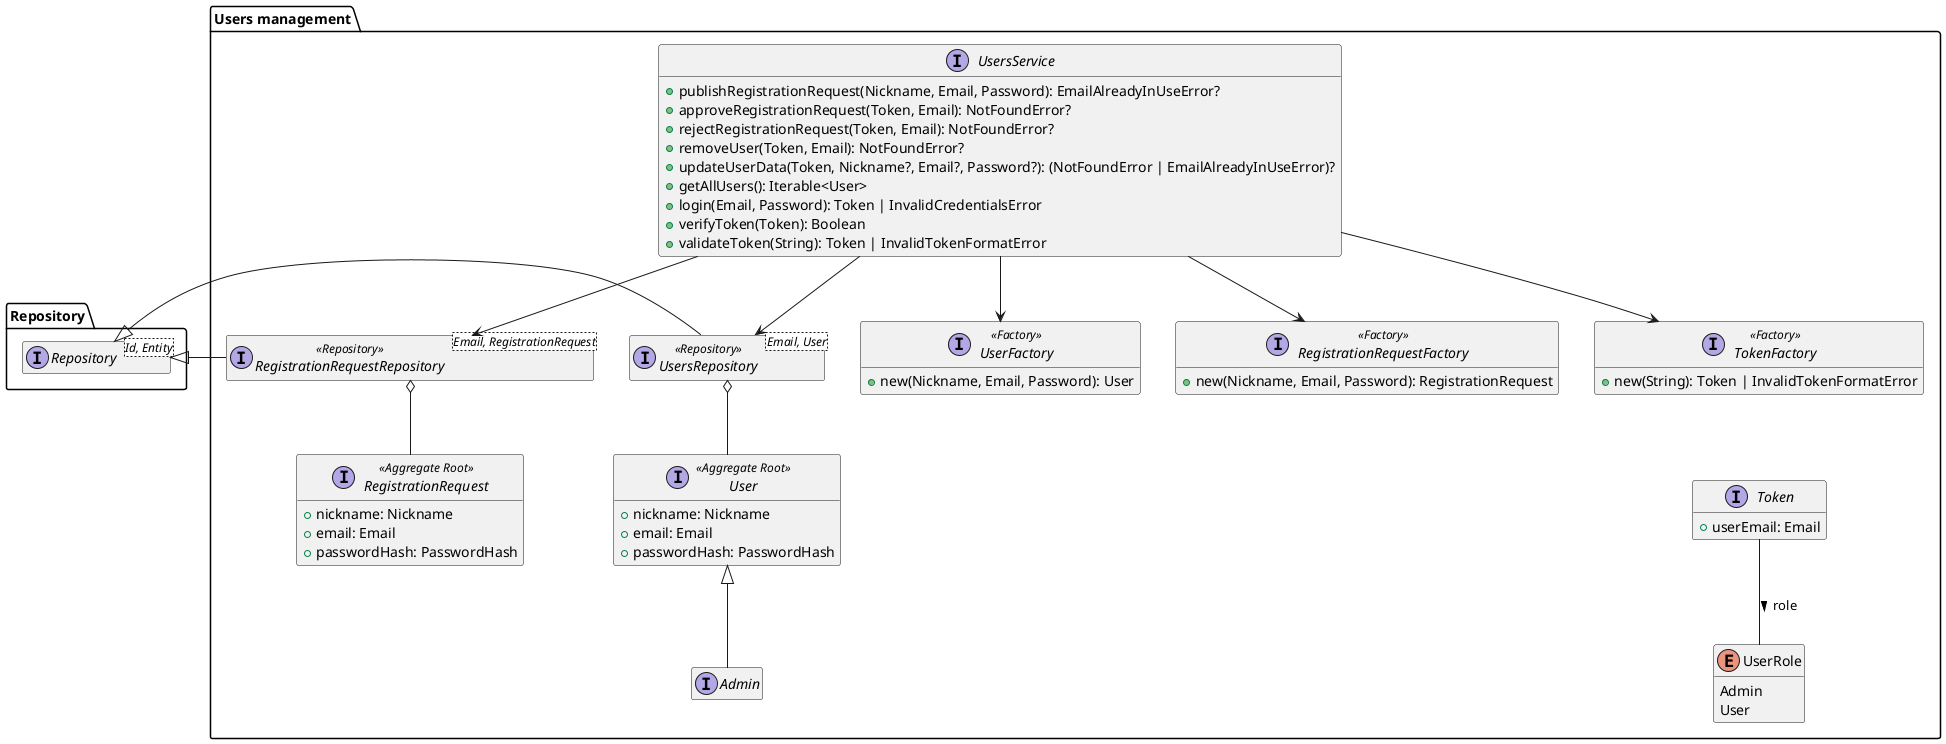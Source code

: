 @startuml users-management-domain-model

hide empty members
package Repository{
    interface Repository<Id, Entity>
}

package "Users management" as Users {
    interface User <<Aggregate Root>> {
        + nickname: Nickname
        + email: Email
        + passwordHash: PasswordHash
    }
    interface Admin extends User

    interface RegistrationRequest <<Aggregate Root>> {
        + nickname: Nickname
        + email: Email
        + passwordHash: PasswordHash
    }

    interface Token {
        + userEmail: Email
    }
    enum UserRole {
        Admin
        User
    }
    Token -- UserRole : "role >"

    interface UsersService {
        + publishRegistrationRequest(Nickname, Email, Password): EmailAlreadyInUseError?
        + approveRegistrationRequest(Token, Email): NotFoundError?
        + rejectRegistrationRequest(Token, Email): NotFoundError?
        + removeUser(Token, Email): NotFoundError?
        + updateUserData(Token, Nickname?, Email?, Password?): (NotFoundError | EmailAlreadyInUseError)?
        + getAllUsers(): Iterable<User>
        + login(Email, Password): Token | InvalidCredentialsError
        + verifyToken(Token): Boolean
        + validateToken(String): Token | InvalidTokenFormatError
    }


    interface RegistrationRequestRepository<Email, RegistrationRequest> <<Repository>>
    RegistrationRequestRepository -l-|> Repository.Repository
    RegistrationRequestRepository o-- RegistrationRequest
    interface UsersRepository<Email, User> <<Repository>>
    UsersRepository -l-|> Repository.Repository
    UsersRepository o-- User
    
    UsersService --> UsersRepository
    UsersService --> RegistrationRequestRepository


    interface UserFactory <<Factory>> {
        + new(Nickname, Email, Password): User
    }
    interface RegistrationRequestFactory <<Factory>> {
        + new(Nickname, Email, Password): RegistrationRequest
    }
    interface TokenFactory <<Factory>> {
        + new(String): Token | InvalidTokenFormatError
    }
    TokenFactory -[hidden]-> Token
    UsersService --> UserFactory
    UsersService --> RegistrationRequestFactory
    UsersService --> TokenFactory
}

@enduml

